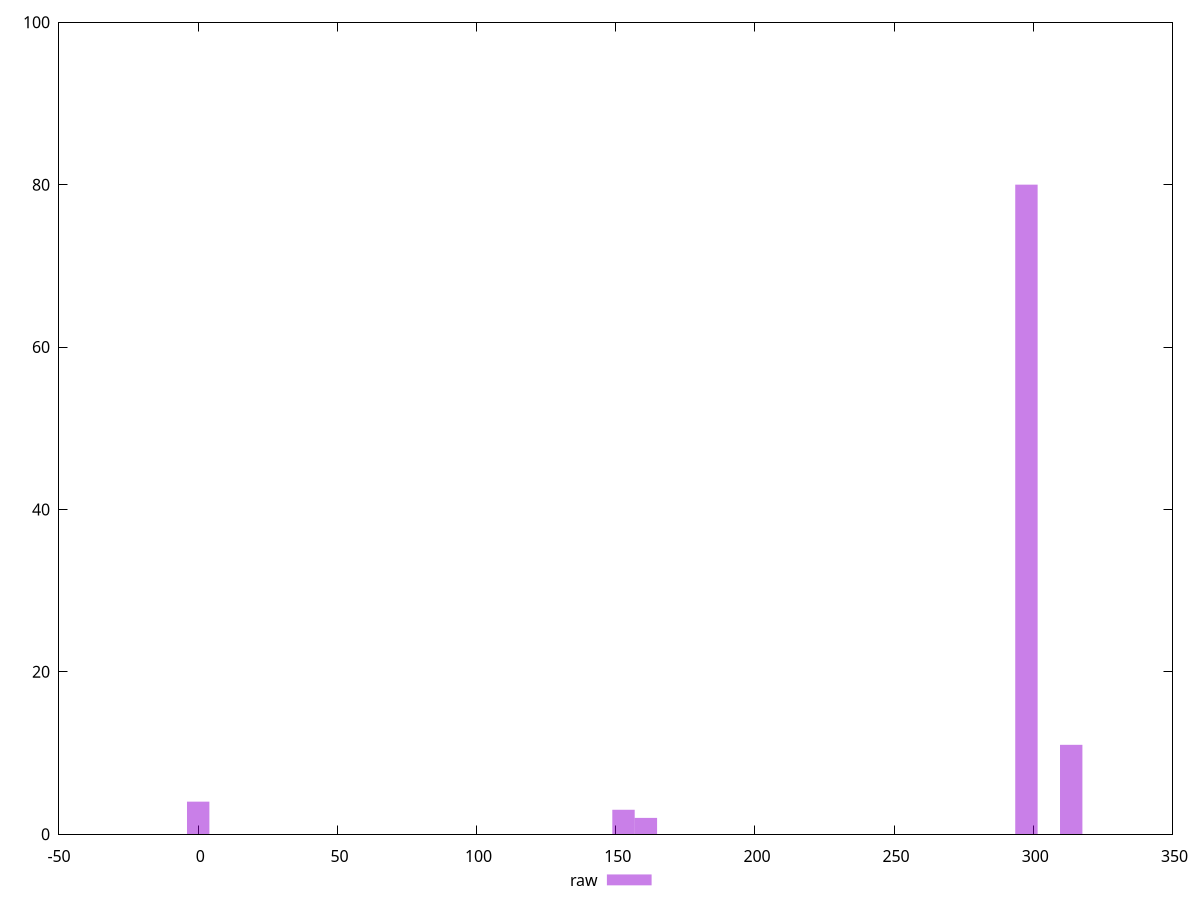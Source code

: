 reset
set terminal svg size 640, 490 enhanced background rgb 'white'
set output "report_00007_2020-12-11T15:55:29.892Z/uses-http2/samples/pages+cached+noexternal+nocss/raw/histogram.svg"

$raw <<EOF
297.5305760261116 80
152.7859714728681 3
0 4
160.82733839249275 2
313.61330986536086 11
EOF

set key outside below
set boxwidth 8.041366919624638
set yrange [0:100]
set style fill transparent solid 0.5 noborder

plot \
  $raw title "raw" with boxes, \


reset